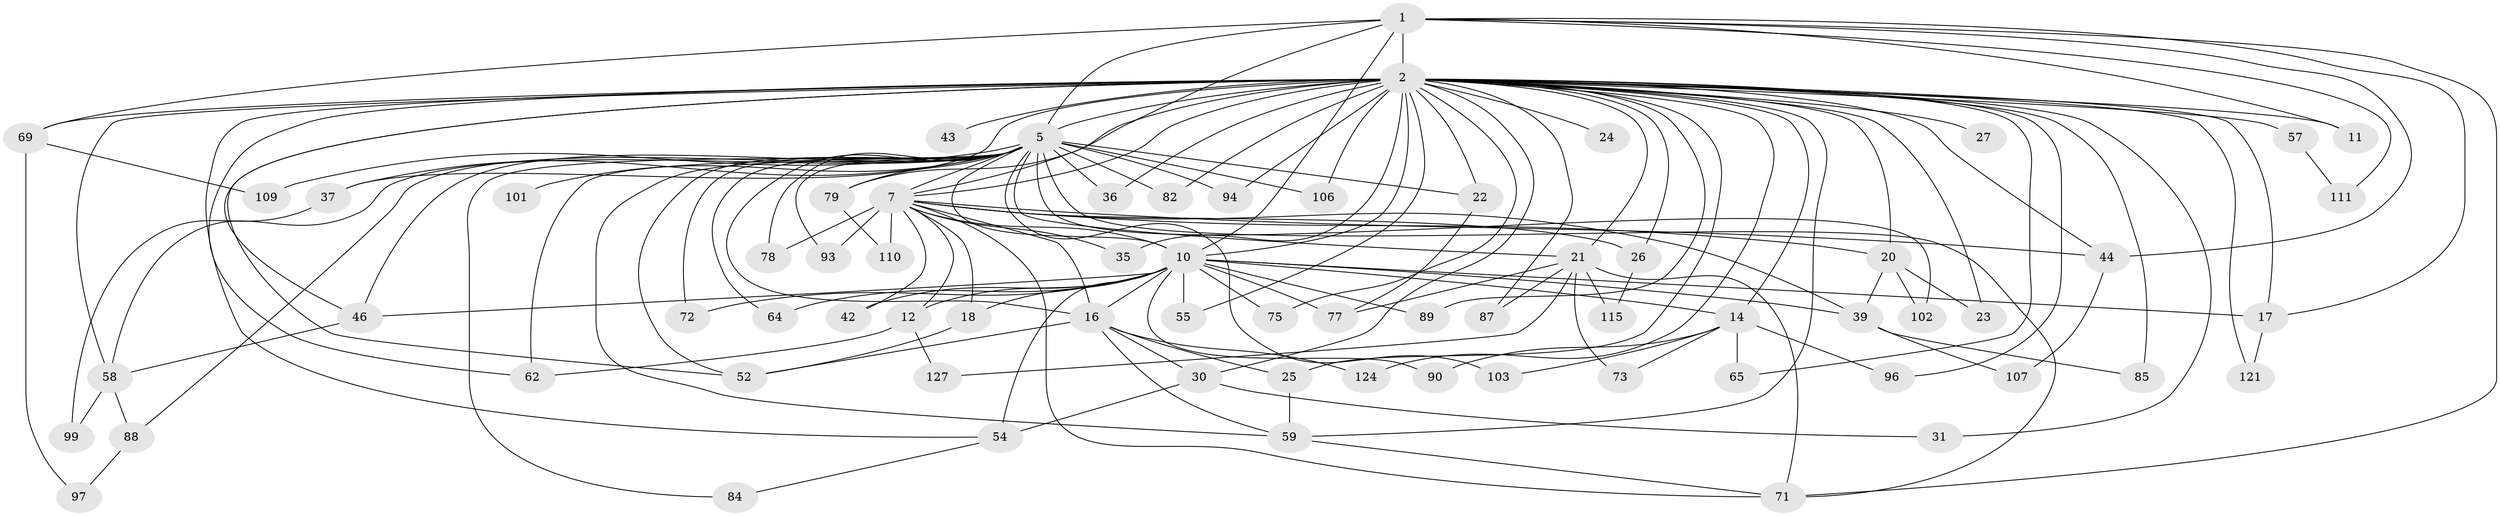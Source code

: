 // original degree distribution, {17: 0.0070921985815602835, 20: 0.0070921985815602835, 19: 0.0070921985815602835, 29: 0.0070921985815602835, 16: 0.014184397163120567, 28: 0.0070921985815602835, 24: 0.0070921985815602835, 27: 0.0070921985815602835, 30: 0.0070921985815602835, 2: 0.5390070921985816, 4: 0.1347517730496454, 3: 0.14893617021276595, 8: 0.028368794326241134, 11: 0.0070921985815602835, 6: 0.014184397163120567, 5: 0.04964539007092199, 7: 0.0070921985815602835}
// Generated by graph-tools (version 1.1) at 2025/13/03/09/25 04:13:50]
// undirected, 70 vertices, 151 edges
graph export_dot {
graph [start="1"]
  node [color=gray90,style=filled];
  1;
  2 [super="+3+63+4+28+6"];
  5 [super="+80+8+13"];
  7 [super="+19+68"];
  10 [super="+61+51+123+100+76+45+112+29"];
  11;
  12;
  14;
  16 [super="+81"];
  17;
  18;
  20 [super="+41"];
  21 [super="+74"];
  22 [super="+32"];
  23;
  24;
  25;
  26;
  27;
  30;
  31;
  35;
  36;
  37;
  39 [super="+50+114+56"];
  42;
  43;
  44;
  46;
  52 [super="+125+86"];
  54 [super="+83"];
  55 [super="+119"];
  57 [super="+133"];
  58 [super="+117"];
  59;
  62;
  64;
  65;
  69;
  71 [super="+108"];
  72;
  73;
  75;
  77 [super="+139"];
  78;
  79;
  82;
  84;
  85;
  87;
  88;
  89;
  90;
  93;
  94;
  96;
  97;
  99;
  101;
  102;
  103;
  106;
  107;
  109;
  110;
  111;
  115;
  121;
  124;
  127;
  1 -- 2 [weight=6];
  1 -- 5 [weight=3];
  1 -- 7;
  1 -- 10;
  1 -- 11;
  1 -- 17;
  1 -- 44;
  1 -- 69;
  1 -- 71;
  1 -- 111;
  2 -- 5 [weight=20];
  2 -- 7 [weight=8];
  2 -- 10 [weight=11];
  2 -- 14 [weight=2];
  2 -- 17;
  2 -- 26 [weight=2];
  2 -- 35;
  2 -- 85 [weight=2];
  2 -- 87;
  2 -- 89;
  2 -- 65;
  2 -- 69;
  2 -- 23;
  2 -- 24 [weight=2];
  2 -- 27 [weight=2];
  2 -- 37;
  2 -- 43 [weight=2];
  2 -- 124;
  2 -- 57 [weight=3];
  2 -- 94;
  2 -- 11;
  2 -- 79;
  2 -- 82;
  2 -- 21;
  2 -- 22 [weight=2];
  2 -- 31;
  2 -- 106;
  2 -- 44;
  2 -- 52;
  2 -- 54;
  2 -- 55 [weight=2];
  2 -- 59;
  2 -- 62 [weight=2];
  2 -- 20 [weight=3];
  2 -- 75;
  2 -- 25;
  2 -- 30;
  2 -- 96;
  2 -- 36;
  2 -- 46;
  2 -- 121;
  2 -- 58;
  5 -- 7 [weight=6];
  5 -- 10 [weight=6];
  5 -- 21;
  5 -- 64;
  5 -- 72;
  5 -- 22 [weight=2];
  5 -- 109;
  5 -- 62;
  5 -- 71;
  5 -- 78;
  5 -- 16;
  5 -- 82;
  5 -- 84;
  5 -- 88;
  5 -- 93;
  5 -- 94;
  5 -- 36;
  5 -- 37;
  5 -- 101;
  5 -- 102;
  5 -- 103;
  5 -- 106;
  5 -- 46;
  5 -- 52;
  5 -- 58;
  5 -- 59;
  5 -- 79;
  7 -- 10 [weight=3];
  7 -- 12;
  7 -- 18;
  7 -- 20;
  7 -- 35;
  7 -- 39 [weight=2];
  7 -- 42;
  7 -- 93;
  7 -- 71;
  7 -- 78;
  7 -- 26;
  7 -- 44;
  7 -- 110;
  7 -- 16;
  10 -- 12;
  10 -- 16;
  10 -- 18;
  10 -- 46;
  10 -- 64;
  10 -- 75;
  10 -- 90;
  10 -- 54 [weight=3];
  10 -- 17;
  10 -- 72;
  10 -- 39;
  10 -- 77;
  10 -- 14;
  10 -- 42;
  10 -- 55;
  10 -- 89;
  12 -- 62;
  12 -- 127;
  14 -- 65;
  14 -- 73;
  14 -- 90;
  14 -- 96;
  14 -- 103;
  16 -- 25;
  16 -- 30;
  16 -- 124;
  16 -- 59;
  16 -- 52;
  17 -- 121;
  18 -- 52;
  20 -- 23;
  20 -- 39;
  20 -- 102;
  21 -- 73;
  21 -- 77;
  21 -- 87;
  21 -- 115;
  21 -- 127;
  21 -- 71;
  22 -- 77;
  25 -- 59;
  26 -- 115;
  30 -- 31;
  30 -- 54;
  37 -- 99;
  39 -- 107;
  39 -- 85;
  44 -- 107;
  46 -- 58;
  54 -- 84;
  57 -- 111;
  58 -- 88;
  58 -- 99;
  59 -- 71;
  69 -- 97;
  69 -- 109;
  79 -- 110;
  88 -- 97;
}
